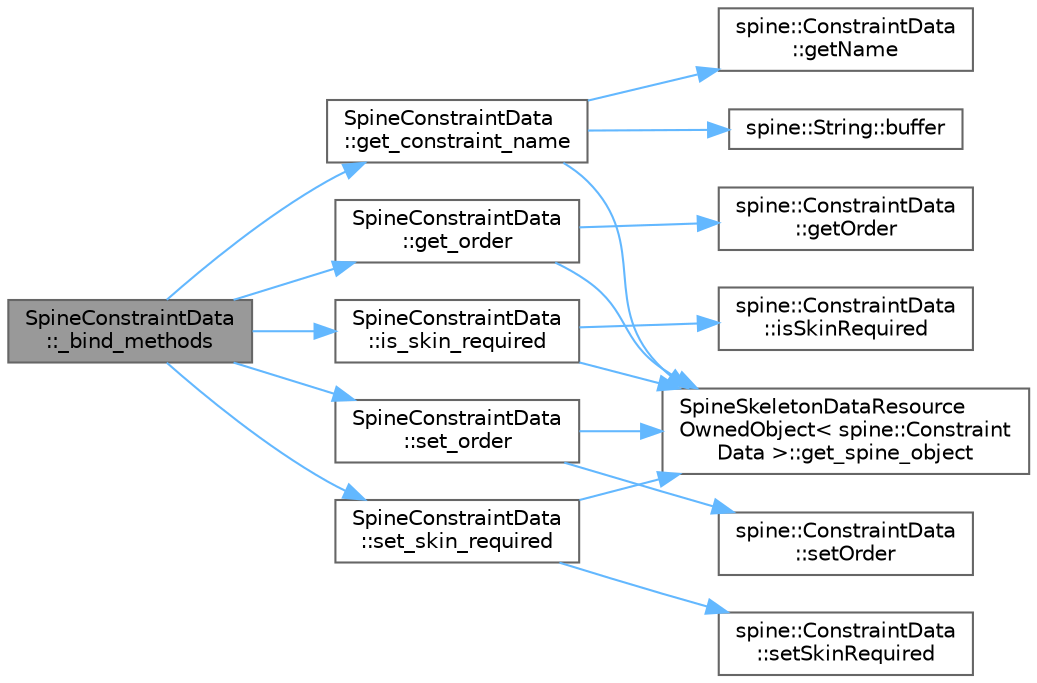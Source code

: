 digraph "SpineConstraintData::_bind_methods"
{
 // LATEX_PDF_SIZE
  bgcolor="transparent";
  edge [fontname=Helvetica,fontsize=10,labelfontname=Helvetica,labelfontsize=10];
  node [fontname=Helvetica,fontsize=10,shape=box,height=0.2,width=0.4];
  rankdir="LR";
  Node1 [id="Node000001",label="SpineConstraintData\l::_bind_methods",height=0.2,width=0.4,color="gray40", fillcolor="grey60", style="filled", fontcolor="black",tooltip=" "];
  Node1 -> Node2 [id="edge17_Node000001_Node000002",color="steelblue1",style="solid",tooltip=" "];
  Node2 [id="Node000002",label="SpineConstraintData\l::get_constraint_name",height=0.2,width=0.4,color="grey40", fillcolor="white", style="filled",URL="$class_spine_constraint_data.html#a1ab4368424da9f84ac3afe3e02922f17",tooltip=" "];
  Node2 -> Node3 [id="edge18_Node000002_Node000003",color="steelblue1",style="solid",tooltip=" "];
  Node3 [id="Node000003",label="spine::String::buffer",height=0.2,width=0.4,color="grey40", fillcolor="white", style="filled",URL="$classspine_1_1_string.html#a7a6a5c45e2a732eb90cedf07434315b0",tooltip=" "];
  Node2 -> Node4 [id="edge19_Node000002_Node000004",color="steelblue1",style="solid",tooltip=" "];
  Node4 [id="Node000004",label="SpineSkeletonDataResource\lOwnedObject\< spine::Constraint\lData \>::get_spine_object",height=0.2,width=0.4,color="grey40", fillcolor="white", style="filled",URL="$class_spine_skeleton_data_resource_owned_object.html#a17a452fe3be51c5dfec16fddf002d318",tooltip=" "];
  Node2 -> Node5 [id="edge20_Node000002_Node000005",color="steelblue1",style="solid",tooltip=" "];
  Node5 [id="Node000005",label="spine::ConstraintData\l::getName",height=0.2,width=0.4,color="grey40", fillcolor="white", style="filled",URL="$classspine_1_1_constraint_data.html#aabb4a21e671a5c5728d08b65917d4269",tooltip="The IK constraint's name, which is unique within the skeleton."];
  Node1 -> Node6 [id="edge21_Node000001_Node000006",color="steelblue1",style="solid",tooltip=" "];
  Node6 [id="Node000006",label="SpineConstraintData\l::get_order",height=0.2,width=0.4,color="grey40", fillcolor="white", style="filled",URL="$class_spine_constraint_data.html#ab30013ae82ec1805e279ef65789f1af1",tooltip=" "];
  Node6 -> Node4 [id="edge22_Node000006_Node000004",color="steelblue1",style="solid",tooltip=" "];
  Node6 -> Node7 [id="edge23_Node000006_Node000007",color="steelblue1",style="solid",tooltip=" "];
  Node7 [id="Node000007",label="spine::ConstraintData\l::getOrder",height=0.2,width=0.4,color="grey40", fillcolor="white", style="filled",URL="$classspine_1_1_constraint_data.html#a4f6028acd0e5d3c9a9e73b788e29ff36",tooltip="The ordinal for the order a skeleton's constraints will be applied."];
  Node1 -> Node8 [id="edge24_Node000001_Node000008",color="steelblue1",style="solid",tooltip=" "];
  Node8 [id="Node000008",label="SpineConstraintData\l::is_skin_required",height=0.2,width=0.4,color="grey40", fillcolor="white", style="filled",URL="$class_spine_constraint_data.html#a0af1bd88fd73d378febc74a6d2cf9123",tooltip=" "];
  Node8 -> Node4 [id="edge25_Node000008_Node000004",color="steelblue1",style="solid",tooltip=" "];
  Node8 -> Node9 [id="edge26_Node000008_Node000009",color="steelblue1",style="solid",tooltip=" "];
  Node9 [id="Node000009",label="spine::ConstraintData\l::isSkinRequired",height=0.2,width=0.4,color="grey40", fillcolor="white", style="filled",URL="$classspine_1_1_constraint_data.html#a7c426906735b618e3bd7a13d075d3288",tooltip="Whether the constraint is only active for a specific skin."];
  Node1 -> Node10 [id="edge27_Node000001_Node000010",color="steelblue1",style="solid",tooltip=" "];
  Node10 [id="Node000010",label="SpineConstraintData\l::set_order",height=0.2,width=0.4,color="grey40", fillcolor="white", style="filled",URL="$class_spine_constraint_data.html#ae55d86bdc79ba6f20d9d3ba8154a3c88",tooltip=" "];
  Node10 -> Node4 [id="edge28_Node000010_Node000004",color="steelblue1",style="solid",tooltip=" "];
  Node10 -> Node11 [id="edge29_Node000010_Node000011",color="steelblue1",style="solid",tooltip=" "];
  Node11 [id="Node000011",label="spine::ConstraintData\l::setOrder",height=0.2,width=0.4,color="grey40", fillcolor="white", style="filled",URL="$classspine_1_1_constraint_data.html#a47de05dc004806ae4ae1e8807f247d0d",tooltip=" "];
  Node1 -> Node12 [id="edge30_Node000001_Node000012",color="steelblue1",style="solid",tooltip=" "];
  Node12 [id="Node000012",label="SpineConstraintData\l::set_skin_required",height=0.2,width=0.4,color="grey40", fillcolor="white", style="filled",URL="$class_spine_constraint_data.html#a4532e2eea43e41f16855c876e85c7187",tooltip=" "];
  Node12 -> Node4 [id="edge31_Node000012_Node000004",color="steelblue1",style="solid",tooltip=" "];
  Node12 -> Node13 [id="edge32_Node000012_Node000013",color="steelblue1",style="solid",tooltip=" "];
  Node13 [id="Node000013",label="spine::ConstraintData\l::setSkinRequired",height=0.2,width=0.4,color="grey40", fillcolor="white", style="filled",URL="$classspine_1_1_constraint_data.html#ac6379595af5fc31d946eadc5d8f4f745",tooltip=" "];
}
